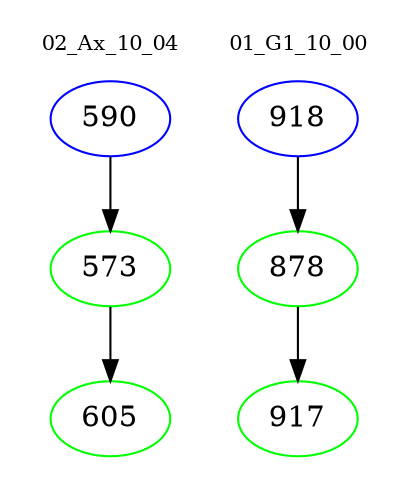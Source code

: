 digraph{
subgraph cluster_0 {
color = white
label = "02_Ax_10_04";
fontsize=10;
T0_590 [label="590", color="blue"]
T0_590 -> T0_573 [color="black"]
T0_573 [label="573", color="green"]
T0_573 -> T0_605 [color="black"]
T0_605 [label="605", color="green"]
}
subgraph cluster_1 {
color = white
label = "01_G1_10_00";
fontsize=10;
T1_918 [label="918", color="blue"]
T1_918 -> T1_878 [color="black"]
T1_878 [label="878", color="green"]
T1_878 -> T1_917 [color="black"]
T1_917 [label="917", color="green"]
}
}
